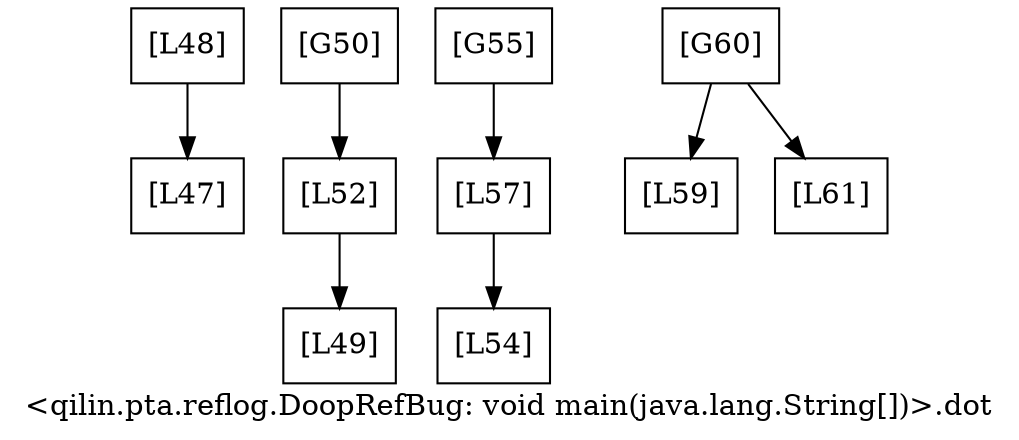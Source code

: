 digraph "<qilin.pta.reflog.DoopRefBug: void main(java.lang.String[])>.dot" {
    label="<qilin.pta.reflog.DoopRefBug: void main(java.lang.String[])>.dot";
    node [shape=box];
    "LocalVarNode 48 Parm 0 to <qilin.pta.reflog.DoopRefBug: void main(java.lang.String[])> <qilin.pta.reflog.DoopRefBug: void main(java.lang.String[])>" [label="[L48]",];
    "LocalVarNode 47 args <qilin.pta.reflog.DoopRefBug: void main(java.lang.String[])>" [label="[L47]",];
    "LocalVarNode 48 Parm 0 to <qilin.pta.reflog.DoopRefBug: void main(java.lang.String[])> <qilin.pta.reflog.DoopRefBug: void main(java.lang.String[])>"->"LocalVarNode 47 args <qilin.pta.reflog.DoopRefBug: void main(java.lang.String[])>" [color=black,];
    "GlobalVarNode 50 \"javax.xml.xpath.XPathConstants\"" [label="[G50]",];
    "LocalVarNode 52 <<qilin.pta.reflog.DoopRefBug: void main(java.lang.String[])>, \"javax.xml.xpath.XPathConstants\"> <qilin.pta.reflog.DoopRefBug: void main(java.lang.String[])>" [label="[L52]",label="[L52]",];
    "GlobalVarNode 50 \"javax.xml.xpath.XPathConstants\""->"LocalVarNode 52 <<qilin.pta.reflog.DoopRefBug: void main(java.lang.String[])>, \"javax.xml.xpath.XPathConstants\"> <qilin.pta.reflog.DoopRefBug: void main(java.lang.String[])>" [color=black,];
    "LocalVarNode 49 realClassName <qilin.pta.reflog.DoopRefBug: void main(java.lang.String[])>" [label="[L49]",];
    "LocalVarNode 52 <<qilin.pta.reflog.DoopRefBug: void main(java.lang.String[])>, \"javax.xml.xpath.XPathConstants\"> <qilin.pta.reflog.DoopRefBug: void main(java.lang.String[])>"->"LocalVarNode 49 realClassName <qilin.pta.reflog.DoopRefBug: void main(java.lang.String[])>" [color=black,];
    "GlobalVarNode 55 \"STRING\"" [label="[G55]",];
    "LocalVarNode 57 <<qilin.pta.reflog.DoopRefBug: void main(java.lang.String[])>, \"STRING\"> <qilin.pta.reflog.DoopRefBug: void main(java.lang.String[])>" [label="[L57]",label="[L57]",];
    "GlobalVarNode 55 \"STRING\""->"LocalVarNode 57 <<qilin.pta.reflog.DoopRefBug: void main(java.lang.String[])>, \"STRING\"> <qilin.pta.reflog.DoopRefBug: void main(java.lang.String[])>" [color=black,];
    "LocalVarNode 54 fieldName <qilin.pta.reflog.DoopRefBug: void main(java.lang.String[])>" [label="[L54]",];
    "LocalVarNode 57 <<qilin.pta.reflog.DoopRefBug: void main(java.lang.String[])>, \"STRING\"> <qilin.pta.reflog.DoopRefBug: void main(java.lang.String[])>"->"LocalVarNode 54 fieldName <qilin.pta.reflog.DoopRefBug: void main(java.lang.String[])>" [color=black,];
    "GlobalVarNode 60 <javax.xml.xpath.XPathConstants: javax.xml.namespace.QName STRING>" [label="[G60]",label="[G60]",];
    "LocalVarNode 59 o <qilin.pta.reflog.DoopRefBug: void main(java.lang.String[])>" [label="[L59]",];
    "GlobalVarNode 60 <javax.xml.xpath.XPathConstants: javax.xml.namespace.QName STRING>"->"LocalVarNode 59 o <qilin.pta.reflog.DoopRefBug: void main(java.lang.String[])>" [color=black,];
    "LocalVarNode 61 S <qilin.pta.reflog.DoopRefBug: void main(java.lang.String[])>" [label="[L61]",];
    "GlobalVarNode 60 <javax.xml.xpath.XPathConstants: javax.xml.namespace.QName STRING>"->"LocalVarNode 61 S <qilin.pta.reflog.DoopRefBug: void main(java.lang.String[])>" [color=black,];
}
